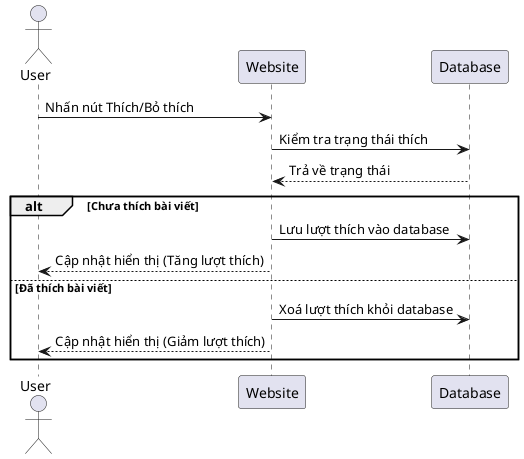 @startuml
actor User
participant "Website" as System
participant "Database" as DB

User -> System : Nhấn nút Thích/Bỏ thích
System -> DB : Kiểm tra trạng thái thích
DB --> System : Trả về trạng thái

alt Chưa thích bài viết
    System -> DB : Lưu lượt thích vào database
    System --> User : Cập nhật hiển thị (Tăng lượt thích)
else Đã thích bài viết
    System -> DB : Xoá lượt thích khỏi database
    System --> User : Cập nhật hiển thị (Giảm lượt thích)
end
@enduml
